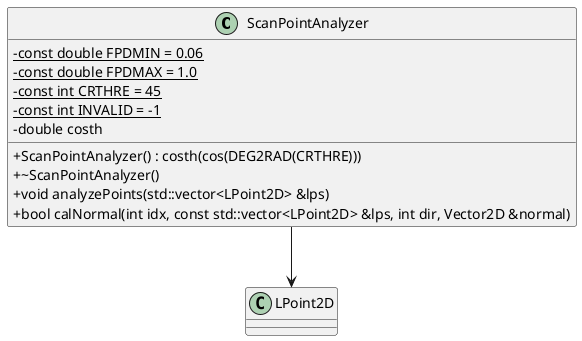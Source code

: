 @startuml

skinparam classAttributeIconSize 0

class ScanPointAnalyzer
{
    {static} - const double FPDMIN = 0.06
    {static} - const double FPDMAX = 1.0
    {static} - const int CRTHRE = 45
    {static} - const int INVALID = -1
    - double costh
    + ScanPointAnalyzer() : costh(cos(DEG2RAD(CRTHRE)))
    + ~ScanPointAnalyzer()
    + void analyzePoints(std::vector<LPoint2D> &lps)
    + bool calNormal(int idx, const std::vector<LPoint2D> &lps, int dir, Vector2D &normal)
}

ScanPointAnalyzer --> LPoint2D

@enduml
